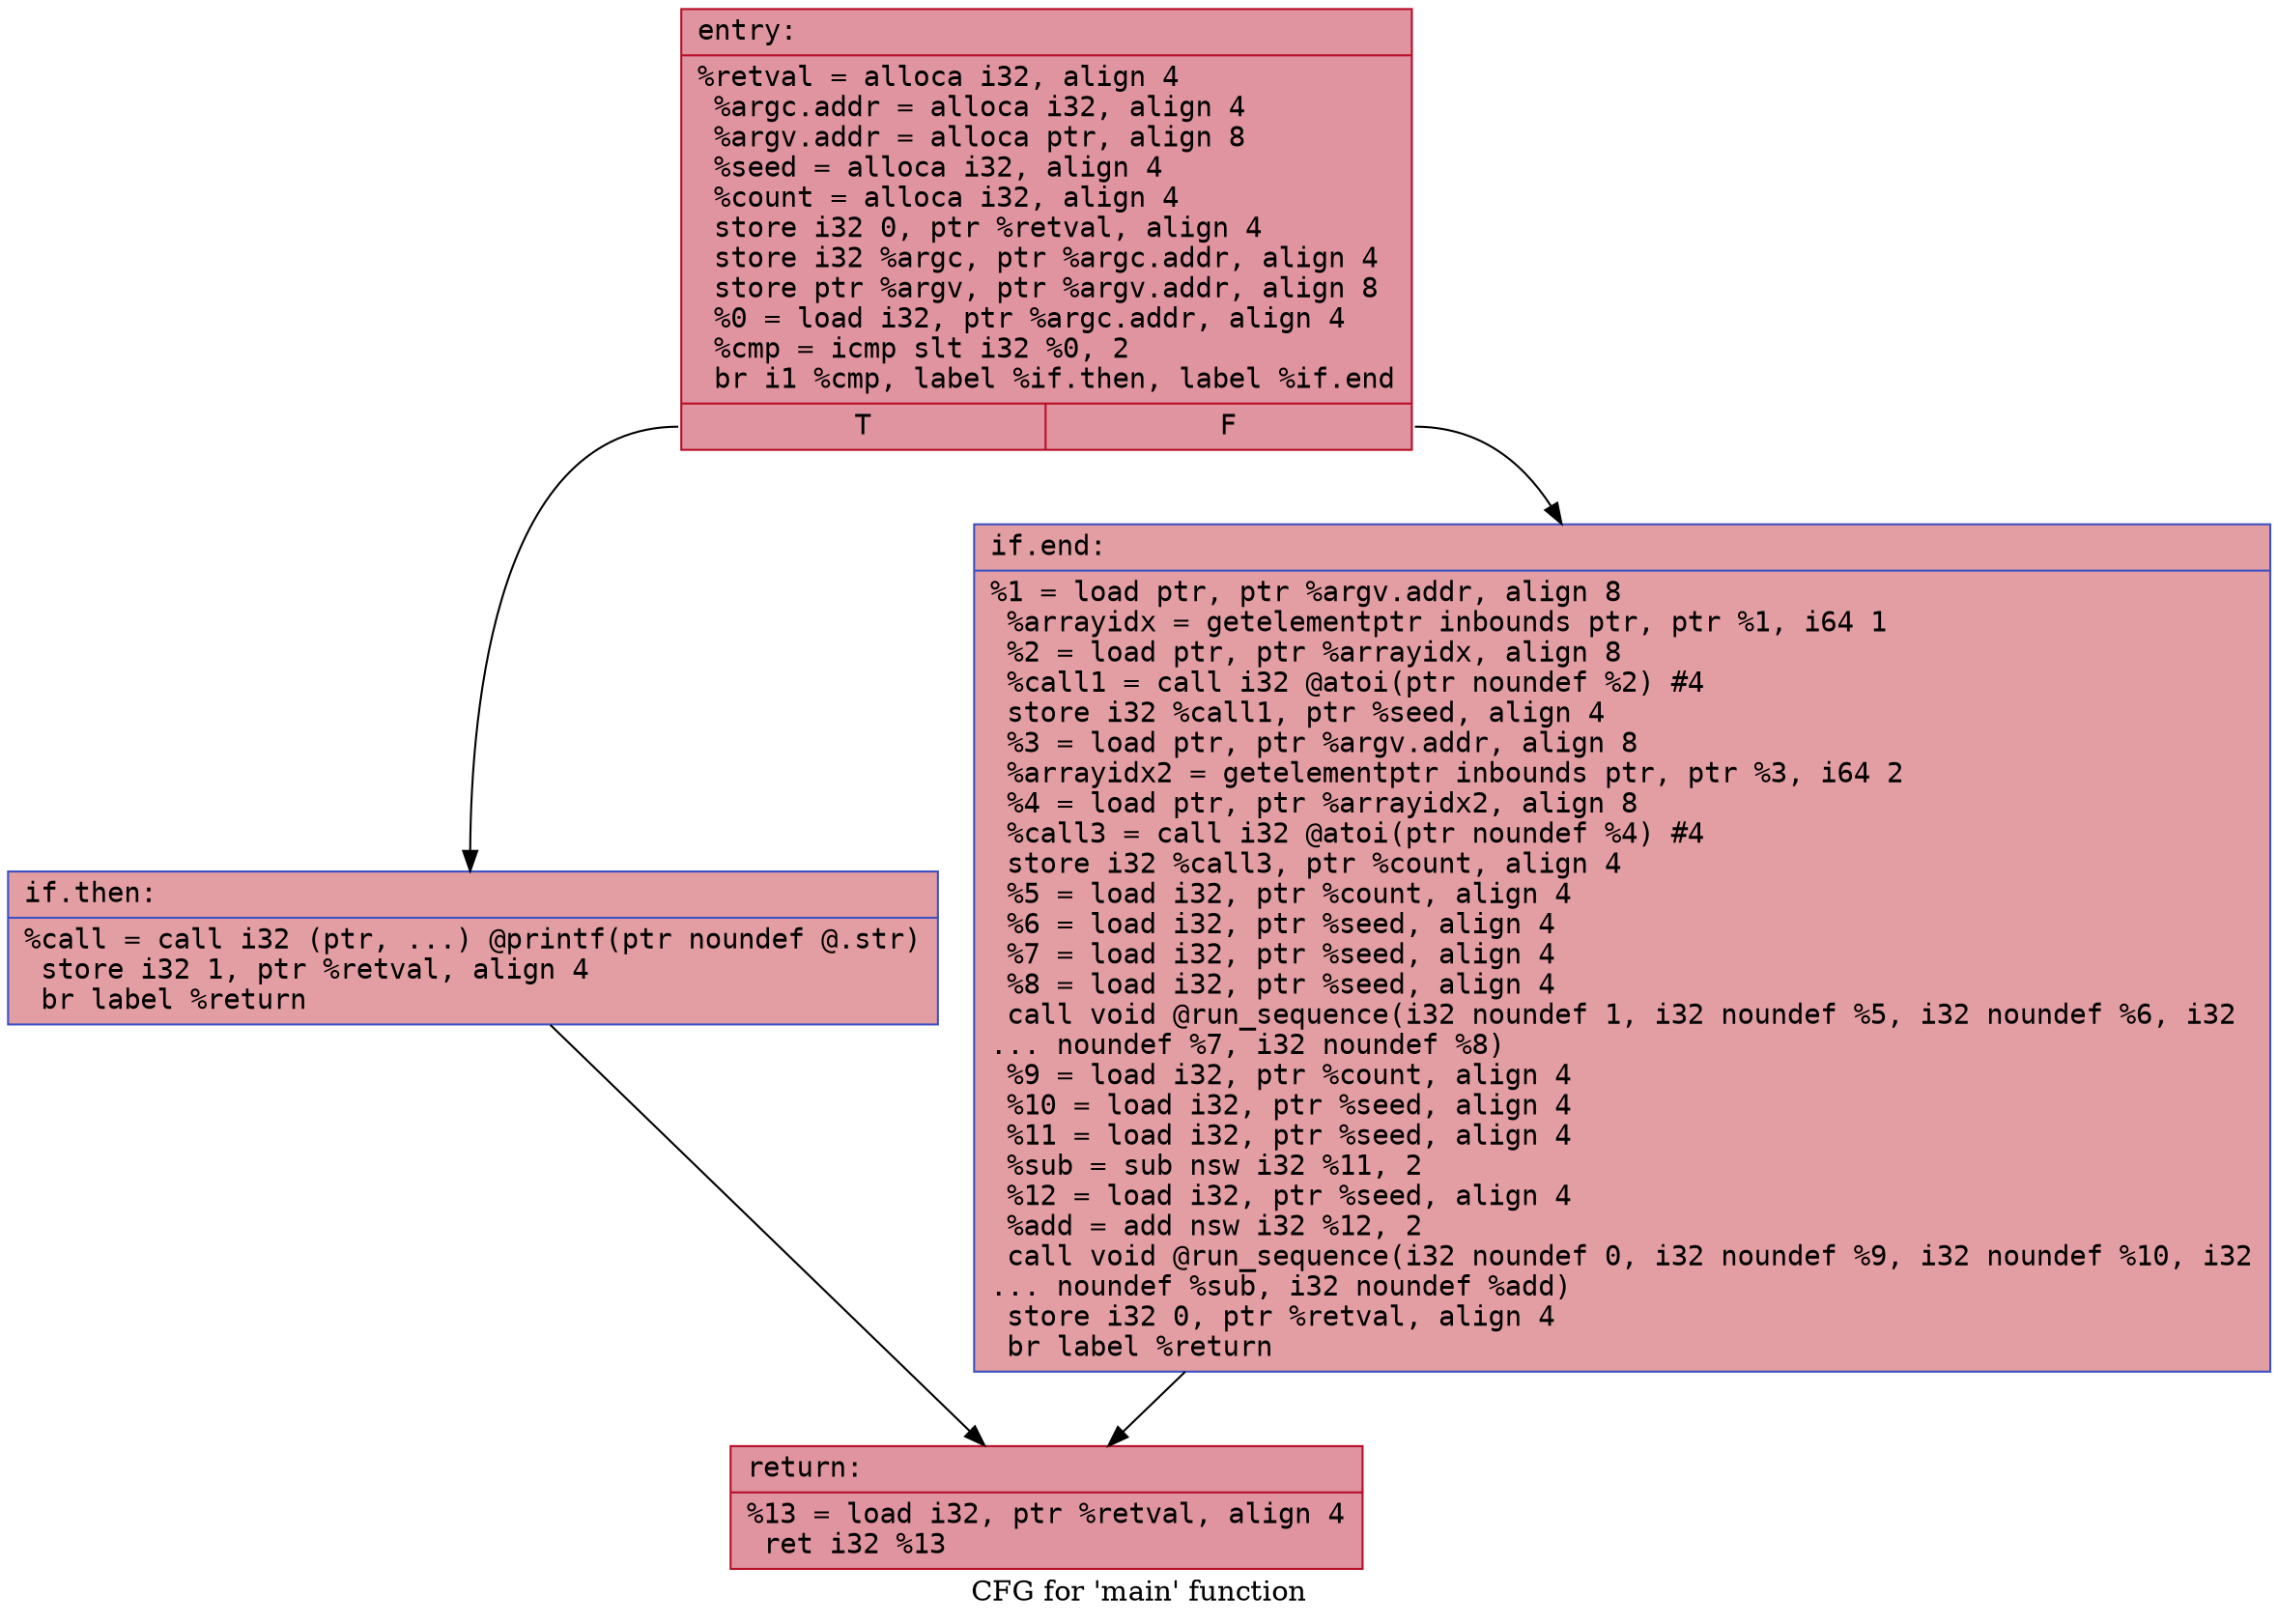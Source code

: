 digraph "CFG for 'main' function" {
	label="CFG for 'main' function";

	Node0x55a5bb7f1e70 [shape=record,color="#b70d28ff", style=filled, fillcolor="#b70d2870" fontname="Courier",label="{entry:\l|  %retval = alloca i32, align 4\l  %argc.addr = alloca i32, align 4\l  %argv.addr = alloca ptr, align 8\l  %seed = alloca i32, align 4\l  %count = alloca i32, align 4\l  store i32 0, ptr %retval, align 4\l  store i32 %argc, ptr %argc.addr, align 4\l  store ptr %argv, ptr %argv.addr, align 8\l  %0 = load i32, ptr %argc.addr, align 4\l  %cmp = icmp slt i32 %0, 2\l  br i1 %cmp, label %if.then, label %if.end\l|{<s0>T|<s1>F}}"];
	Node0x55a5bb7f1e70:s0 -> Node0x55a5bb7f37c0[tooltip="entry -> if.then\nProbability 50.00%" ];
	Node0x55a5bb7f1e70:s1 -> Node0x55a5bb7f3830[tooltip="entry -> if.end\nProbability 50.00%" ];
	Node0x55a5bb7f37c0 [shape=record,color="#3d50c3ff", style=filled, fillcolor="#be242e70" fontname="Courier",label="{if.then:\l|  %call = call i32 (ptr, ...) @printf(ptr noundef @.str)\l  store i32 1, ptr %retval, align 4\l  br label %return\l}"];
	Node0x55a5bb7f37c0 -> Node0x55a5bb7f3be0[tooltip="if.then -> return\nProbability 100.00%" ];
	Node0x55a5bb7f3830 [shape=record,color="#3d50c3ff", style=filled, fillcolor="#be242e70" fontname="Courier",label="{if.end:\l|  %1 = load ptr, ptr %argv.addr, align 8\l  %arrayidx = getelementptr inbounds ptr, ptr %1, i64 1\l  %2 = load ptr, ptr %arrayidx, align 8\l  %call1 = call i32 @atoi(ptr noundef %2) #4\l  store i32 %call1, ptr %seed, align 4\l  %3 = load ptr, ptr %argv.addr, align 8\l  %arrayidx2 = getelementptr inbounds ptr, ptr %3, i64 2\l  %4 = load ptr, ptr %arrayidx2, align 8\l  %call3 = call i32 @atoi(ptr noundef %4) #4\l  store i32 %call3, ptr %count, align 4\l  %5 = load i32, ptr %count, align 4\l  %6 = load i32, ptr %seed, align 4\l  %7 = load i32, ptr %seed, align 4\l  %8 = load i32, ptr %seed, align 4\l  call void @run_sequence(i32 noundef 1, i32 noundef %5, i32 noundef %6, i32\l... noundef %7, i32 noundef %8)\l  %9 = load i32, ptr %count, align 4\l  %10 = load i32, ptr %seed, align 4\l  %11 = load i32, ptr %seed, align 4\l  %sub = sub nsw i32 %11, 2\l  %12 = load i32, ptr %seed, align 4\l  %add = add nsw i32 %12, 2\l  call void @run_sequence(i32 noundef 0, i32 noundef %9, i32 noundef %10, i32\l... noundef %sub, i32 noundef %add)\l  store i32 0, ptr %retval, align 4\l  br label %return\l}"];
	Node0x55a5bb7f3830 -> Node0x55a5bb7f3be0[tooltip="if.end -> return\nProbability 100.00%" ];
	Node0x55a5bb7f3be0 [shape=record,color="#b70d28ff", style=filled, fillcolor="#b70d2870" fontname="Courier",label="{return:\l|  %13 = load i32, ptr %retval, align 4\l  ret i32 %13\l}"];
}
